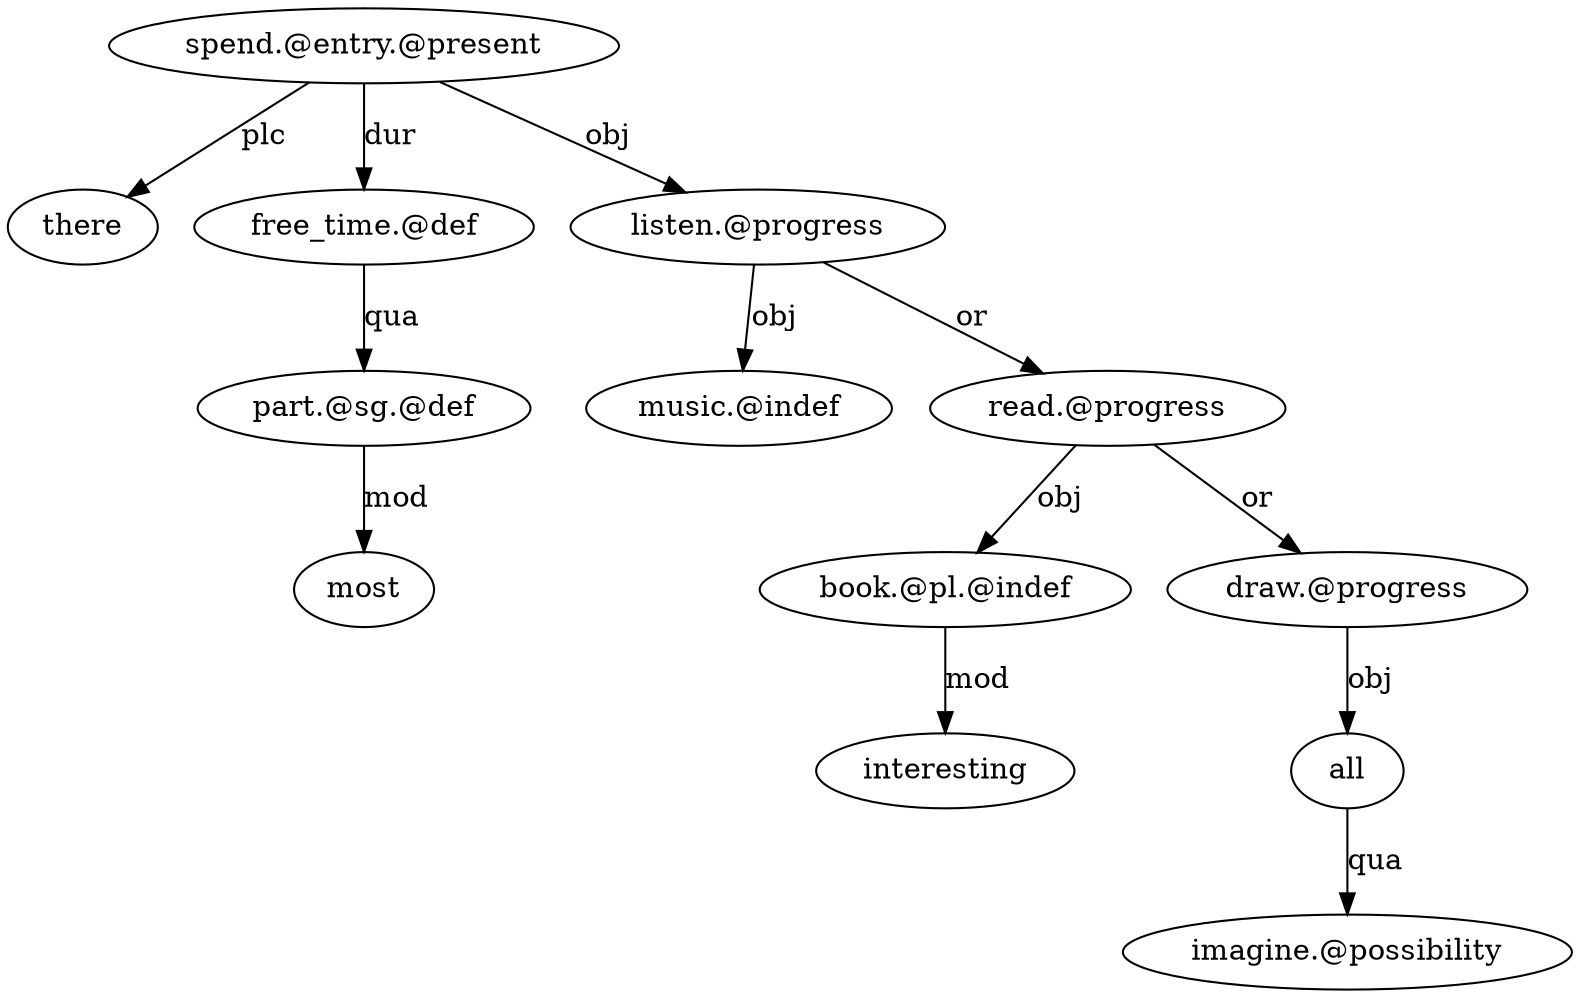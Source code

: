 digraph unl_3 {
	i [label="spend.@entry.@present"]
	b [label=there]
	e [label="free_time.@def"]
	g [label="part.@sg.@def"]
	h [label=most]
	m [label="listen.@progress"]
	l [label="music.@indef"]
	s [label="read.@progress"]
	q [label="book.@pl.@indef"]
	r [label=interesting]
	u [label="draw.@progress"]
	w [label=all]
	x [label="imagine.@possibility"]
	i -> b [label=plc]
	i -> e [label=dur]
	e -> g [label=qua]
	g -> h [label=mod]
	i -> m [label=obj]
	m -> l [label=obj]
	m -> s [label=or]
	s -> q [label=obj]
	q -> r [label=mod]
	s -> u [label=or]
	u -> w [label=obj]
	w -> x [label=qua]
}
